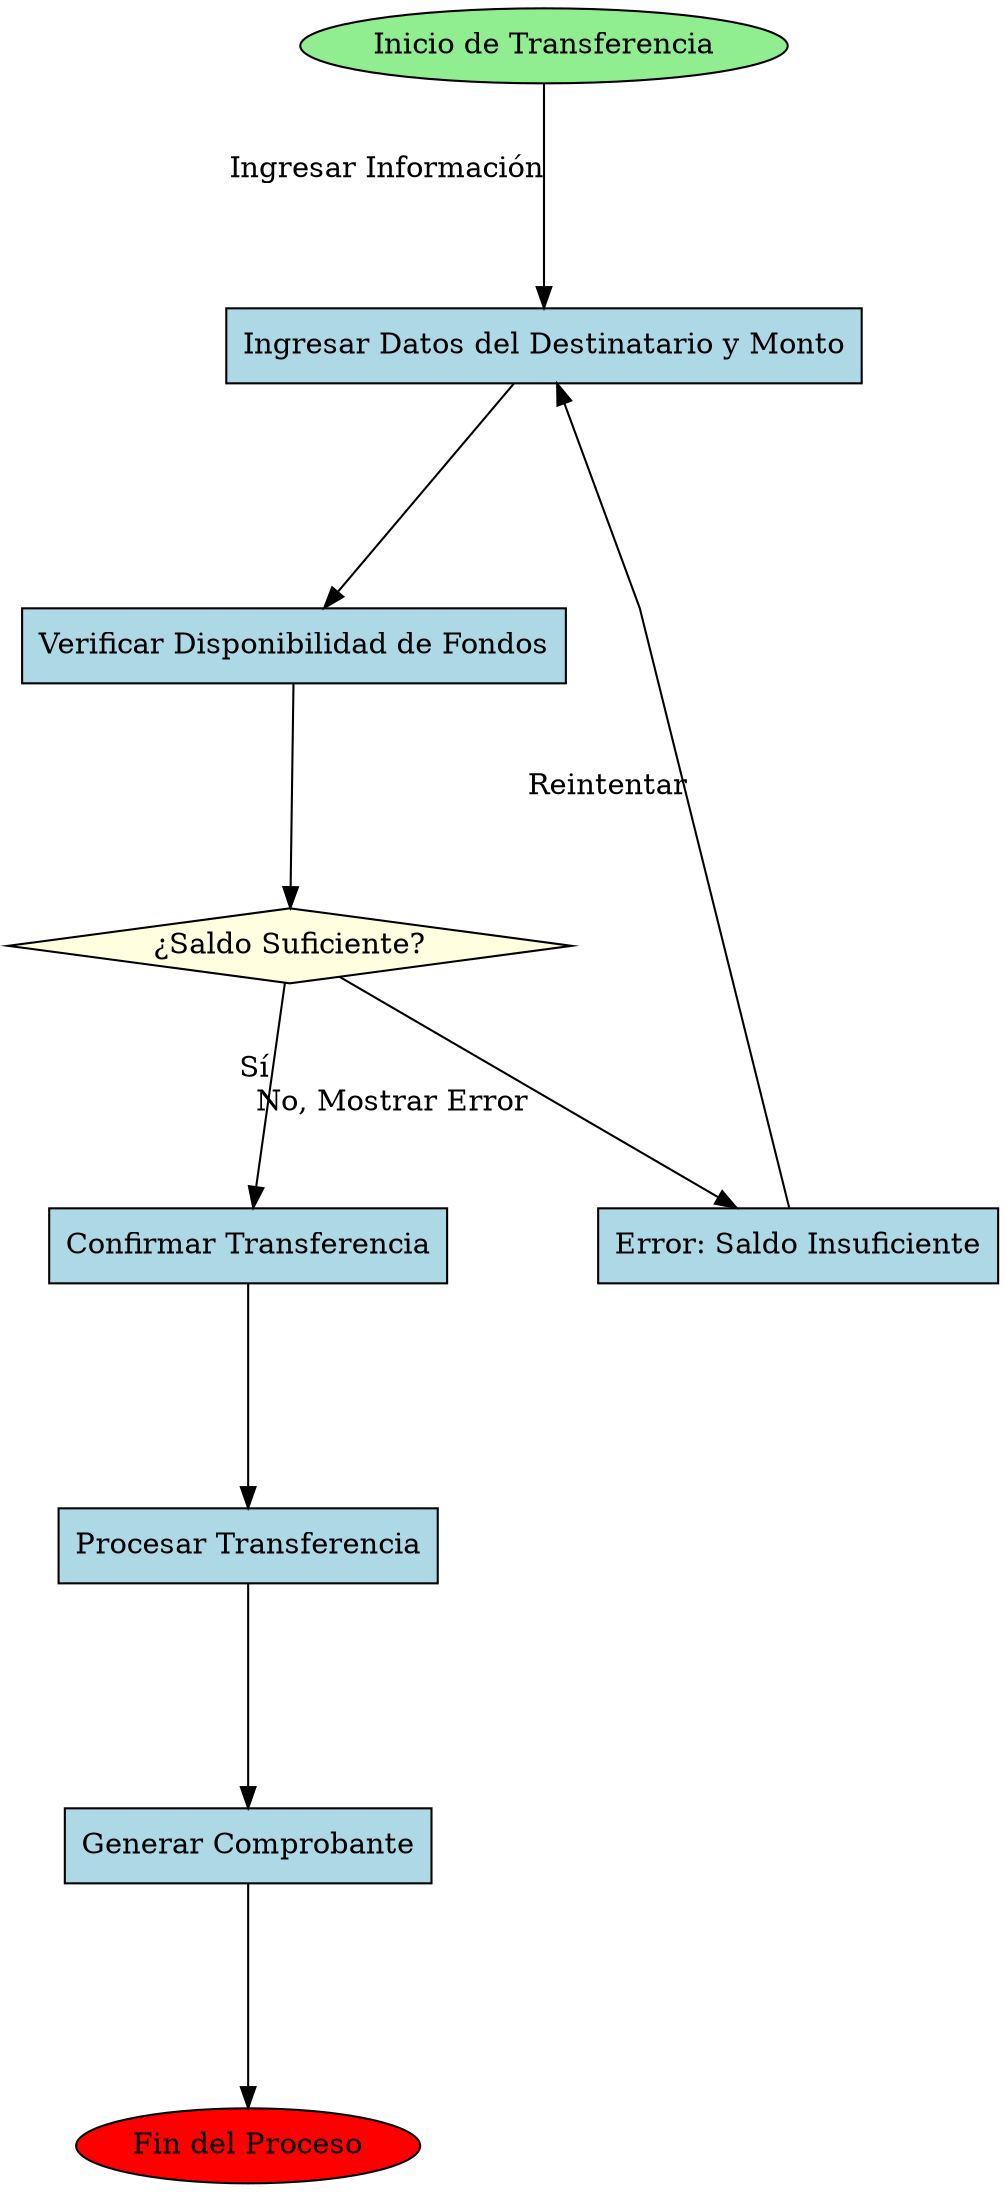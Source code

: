 digraph BPMN_Transferencia_Bancaria {
    rankdir=TB;
    graph [splines=polyline, nodesep=1, ranksep=1.5];

    // Estilos generales
    node [shape=oval, style=filled, fillcolor=lightgreen];
    Inicio [label="Inicio de Transferencia"];

    // Pasos del proceso
    node [shape=rectangle, style=filled, fillcolor=lightblue];
    IngresarDatos [label="Ingresar Datos del Destinatario y Monto"];
    VerificarSaldo [label="Verificar Disponibilidad de Fondos"];
    ConfirmarTransaccion [label="Confirmar Transferencia"];
    ProcesarTransferencia [label="Procesar Transferencia"];
    GenerarComprobante [label="Generar Comprobante"];

    // Decisiones
    node [shape=diamond, style=filled, fillcolor=lightyellow];
    DecisionSaldo [label="¿Saldo Suficiente?"];

    node [shape=rectangle, style=filled, fillcolor=lightblue];
    ErrorSaldo [label="Error: Saldo Insuficiente"];

    node [shape=oval, style=filled, fillcolor=red];
    Fin [label="Fin del Proceso"];

    // Flujo del proceso
    Inicio -> IngresarDatos [xlabel="Ingresar Información"];
    IngresarDatos -> VerificarSaldo;
    
    VerificarSaldo -> DecisionSaldo;
    DecisionSaldo -> ConfirmarTransaccion [xlabel="Sí"];
    DecisionSaldo -> ErrorSaldo [xlabel="No, Mostrar Error"];

    ErrorSaldo -> IngresarDatos [xlabel="Reintentar"];

    ConfirmarTransaccion -> ProcesarTransferencia;
    ProcesarTransferencia -> GenerarComprobante;
    GenerarComprobante -> Fin;
}
